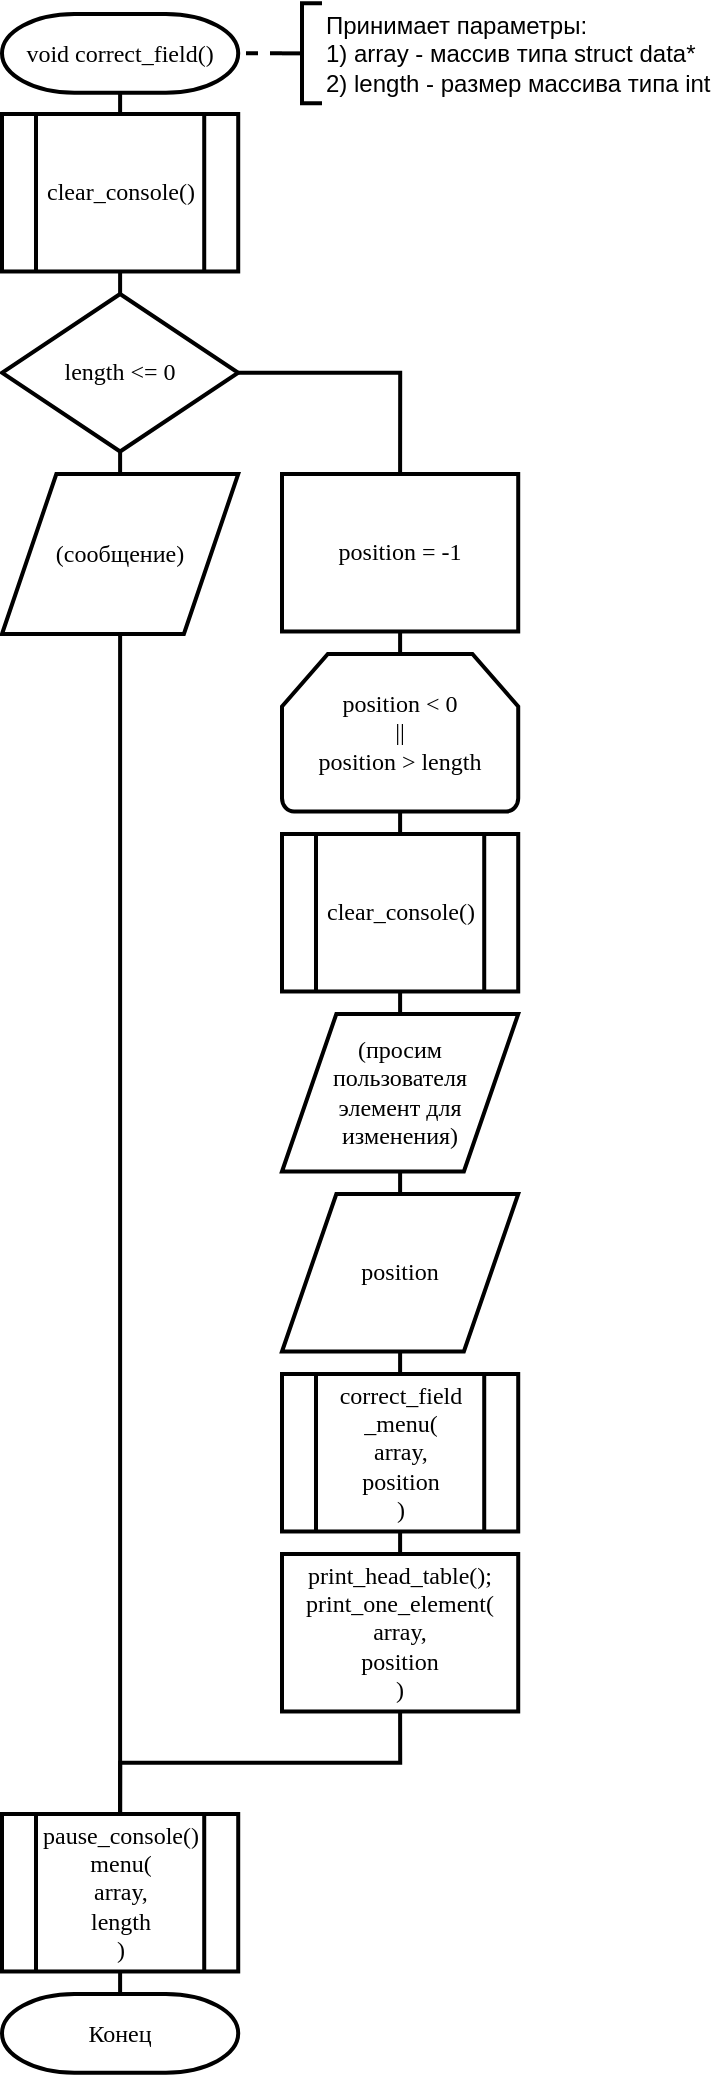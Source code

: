 <mxfile version="13.0.3" type="device" pages="2"><diagram id="H-KArMsiN_xHwjJ4Q60z" name="1"><mxGraphModel dx="868" dy="510" grid="1" gridSize="10" guides="1" tooltips="1" connect="1" arrows="1" fold="1" page="1" pageScale="1" pageWidth="827" pageHeight="1169" math="0" shadow="0"><root><mxCell id="0"/><mxCell id="1" parent="0"/><mxCell id="lV1u8PMtuxCSecofIwR9-24" style="edgeStyle=orthogonalEdgeStyle;rounded=0;orthogonalLoop=1;jettySize=auto;html=1;exitX=0.5;exitY=1;exitDx=0;exitDy=0;exitPerimeter=0;entryX=0.5;entryY=0;entryDx=0;entryDy=0;endArrow=none;endFill=0;strokeWidth=2;" edge="1" parent="1" source="lV1u8PMtuxCSecofIwR9-1" target="lV1u8PMtuxCSecofIwR9-2"><mxGeometry relative="1" as="geometry"/></mxCell><mxCell id="lV1u8PMtuxCSecofIwR9-1" value="void correct_field()" style="strokeWidth=2;html=1;shape=mxgraph.flowchart.terminator;whiteSpace=wrap;rounded=0;fontFamily=Times New Roman;" vertex="1" parent="1"><mxGeometry x="80" y="40" width="118.11" height="39.37" as="geometry"/></mxCell><mxCell id="lV1u8PMtuxCSecofIwR9-23" style="edgeStyle=orthogonalEdgeStyle;rounded=0;orthogonalLoop=1;jettySize=auto;html=1;exitX=0.5;exitY=1;exitDx=0;exitDy=0;entryX=0.5;entryY=0;entryDx=0;entryDy=0;entryPerimeter=0;endArrow=none;endFill=0;strokeWidth=2;" edge="1" parent="1" source="lV1u8PMtuxCSecofIwR9-2" target="lV1u8PMtuxCSecofIwR9-3"><mxGeometry relative="1" as="geometry"/></mxCell><mxCell id="lV1u8PMtuxCSecofIwR9-2" value="clear_console()" style="verticalLabelPosition=middle;verticalAlign=middle;html=1;shape=process;whiteSpace=wrap;rounded=0;size=0.14;arcSize=6;strokeWidth=2;fontFamily=Times New Roman;labelPosition=center;align=center;" vertex="1" parent="1"><mxGeometry x="80" y="90" width="118.11" height="78.74" as="geometry"/></mxCell><mxCell id="lV1u8PMtuxCSecofIwR9-21" style="edgeStyle=orthogonalEdgeStyle;rounded=0;orthogonalLoop=1;jettySize=auto;html=1;exitX=1;exitY=0.5;exitDx=0;exitDy=0;exitPerimeter=0;entryX=0.5;entryY=0;entryDx=0;entryDy=0;endArrow=none;endFill=0;strokeWidth=2;" edge="1" parent="1" source="lV1u8PMtuxCSecofIwR9-3" target="lV1u8PMtuxCSecofIwR9-5"><mxGeometry relative="1" as="geometry"/></mxCell><mxCell id="lV1u8PMtuxCSecofIwR9-22" style="edgeStyle=orthogonalEdgeStyle;rounded=0;orthogonalLoop=1;jettySize=auto;html=1;exitX=0.5;exitY=1;exitDx=0;exitDy=0;exitPerimeter=0;entryX=0.5;entryY=0;entryDx=0;entryDy=0;endArrow=none;endFill=0;strokeWidth=2;" edge="1" parent="1" source="lV1u8PMtuxCSecofIwR9-3" target="lV1u8PMtuxCSecofIwR9-4"><mxGeometry relative="1" as="geometry"/></mxCell><mxCell id="lV1u8PMtuxCSecofIwR9-3" value="length &amp;lt;= 0" style="strokeWidth=2;html=1;shape=mxgraph.flowchart.decision;whiteSpace=wrap;rounded=0;fontFamily=Times New Roman;" vertex="1" parent="1"><mxGeometry x="80" y="180" width="118.11" height="78.74" as="geometry"/></mxCell><mxCell id="lV1u8PMtuxCSecofIwR9-14" style="edgeStyle=orthogonalEdgeStyle;rounded=0;orthogonalLoop=1;jettySize=auto;html=1;exitX=0.5;exitY=1;exitDx=0;exitDy=0;entryX=0.5;entryY=0;entryDx=0;entryDy=0;endArrow=none;endFill=0;strokeWidth=2;" edge="1" parent="1" source="lV1u8PMtuxCSecofIwR9-4" target="lV1u8PMtuxCSecofIwR9-12"><mxGeometry relative="1" as="geometry"/></mxCell><mxCell id="lV1u8PMtuxCSecofIwR9-4" value="(сообщение)" style="shape=parallelogram;html=1;strokeWidth=2;perimeter=parallelogramPerimeter;whiteSpace=wrap;rounded=0;arcSize=12;size=0.23;fontFamily=Times New Roman;" vertex="1" parent="1"><mxGeometry x="80" y="270" width="118.11" height="80" as="geometry"/></mxCell><mxCell id="lV1u8PMtuxCSecofIwR9-20" style="edgeStyle=orthogonalEdgeStyle;rounded=0;orthogonalLoop=1;jettySize=auto;html=1;exitX=0.5;exitY=1;exitDx=0;exitDy=0;entryX=0.5;entryY=0;entryDx=0;entryDy=0;entryPerimeter=0;endArrow=none;endFill=0;strokeWidth=2;" edge="1" parent="1" source="lV1u8PMtuxCSecofIwR9-5" target="lV1u8PMtuxCSecofIwR9-6"><mxGeometry relative="1" as="geometry"/></mxCell><mxCell id="lV1u8PMtuxCSecofIwR9-5" value="position = -1" style="rounded=0;whiteSpace=wrap;html=1;absoluteArcSize=1;arcSize=14;strokeWidth=2;fontFamily=Times New Roman;" vertex="1" parent="1"><mxGeometry x="220" y="270" width="118.11" height="78.74" as="geometry"/></mxCell><mxCell id="lV1u8PMtuxCSecofIwR9-19" style="edgeStyle=orthogonalEdgeStyle;rounded=0;orthogonalLoop=1;jettySize=auto;html=1;exitX=0.5;exitY=1;exitDx=0;exitDy=0;exitPerimeter=0;entryX=0.5;entryY=0;entryDx=0;entryDy=0;endArrow=none;endFill=0;strokeWidth=2;" edge="1" parent="1" source="lV1u8PMtuxCSecofIwR9-6" target="lV1u8PMtuxCSecofIwR9-7"><mxGeometry relative="1" as="geometry"/></mxCell><mxCell id="lV1u8PMtuxCSecofIwR9-6" value="position &amp;lt; 0&lt;br&gt;||&lt;br&gt;position &amp;gt; length" style="strokeWidth=2;html=1;shape=mxgraph.flowchart.loop_limit;whiteSpace=wrap;rounded=0;fontFamily=Times New Roman;" vertex="1" parent="1"><mxGeometry x="220" y="360" width="118.11" height="78.74" as="geometry"/></mxCell><mxCell id="lV1u8PMtuxCSecofIwR9-18" style="edgeStyle=orthogonalEdgeStyle;rounded=0;orthogonalLoop=1;jettySize=auto;html=1;exitX=0.5;exitY=1;exitDx=0;exitDy=0;entryX=0.5;entryY=0;entryDx=0;entryDy=0;endArrow=none;endFill=0;strokeWidth=2;" edge="1" parent="1" source="lV1u8PMtuxCSecofIwR9-7" target="lV1u8PMtuxCSecofIwR9-8"><mxGeometry relative="1" as="geometry"/></mxCell><mxCell id="lV1u8PMtuxCSecofIwR9-7" value="clear_console()" style="verticalLabelPosition=middle;verticalAlign=middle;html=1;shape=process;whiteSpace=wrap;rounded=0;size=0.14;arcSize=6;strokeWidth=2;fontFamily=Times New Roman;labelPosition=center;align=center;" vertex="1" parent="1"><mxGeometry x="220" y="450" width="118.11" height="78.74" as="geometry"/></mxCell><mxCell id="lV1u8PMtuxCSecofIwR9-17" style="edgeStyle=orthogonalEdgeStyle;rounded=0;orthogonalLoop=1;jettySize=auto;html=1;exitX=0.5;exitY=1;exitDx=0;exitDy=0;entryX=0.5;entryY=0;entryDx=0;entryDy=0;endArrow=none;endFill=0;strokeWidth=2;" edge="1" parent="1" source="lV1u8PMtuxCSecofIwR9-8" target="lV1u8PMtuxCSecofIwR9-9"><mxGeometry relative="1" as="geometry"/></mxCell><mxCell id="lV1u8PMtuxCSecofIwR9-8" value="(просим&lt;br&gt;пользователя&lt;br&gt;элемент для изменения)" style="shape=parallelogram;html=1;strokeWidth=2;perimeter=parallelogramPerimeter;whiteSpace=wrap;rounded=0;arcSize=12;size=0.23;fontFamily=Times New Roman;" vertex="1" parent="1"><mxGeometry x="220" y="540" width="118.11" height="78.74" as="geometry"/></mxCell><mxCell id="lV1u8PMtuxCSecofIwR9-16" style="edgeStyle=orthogonalEdgeStyle;rounded=0;orthogonalLoop=1;jettySize=auto;html=1;exitX=0.5;exitY=1;exitDx=0;exitDy=0;entryX=0.5;entryY=0;entryDx=0;entryDy=0;endArrow=none;endFill=0;strokeWidth=2;" edge="1" parent="1" source="lV1u8PMtuxCSecofIwR9-9" target="lV1u8PMtuxCSecofIwR9-10"><mxGeometry relative="1" as="geometry"/></mxCell><mxCell id="lV1u8PMtuxCSecofIwR9-9" value="position" style="shape=parallelogram;html=1;strokeWidth=2;perimeter=parallelogramPerimeter;whiteSpace=wrap;rounded=0;arcSize=12;size=0.23;fontFamily=Times New Roman;" vertex="1" parent="1"><mxGeometry x="220" y="630" width="118.11" height="78.74" as="geometry"/></mxCell><mxCell id="lV1u8PMtuxCSecofIwR9-15" style="edgeStyle=orthogonalEdgeStyle;rounded=0;orthogonalLoop=1;jettySize=auto;html=1;exitX=0.5;exitY=1;exitDx=0;exitDy=0;entryX=0.5;entryY=0;entryDx=0;entryDy=0;endArrow=none;endFill=0;strokeWidth=2;" edge="1" parent="1" source="lV1u8PMtuxCSecofIwR9-10" target="lV1u8PMtuxCSecofIwR9-11"><mxGeometry relative="1" as="geometry"/></mxCell><mxCell id="lV1u8PMtuxCSecofIwR9-10" value="correct_field&lt;br&gt;_menu(&lt;br&gt;array,&lt;br&gt;position&lt;br&gt;)" style="verticalLabelPosition=middle;verticalAlign=middle;html=1;shape=process;whiteSpace=wrap;rounded=0;size=0.14;arcSize=6;strokeWidth=2;fontFamily=Times New Roman;labelPosition=center;align=center;" vertex="1" parent="1"><mxGeometry x="220" y="720" width="118.11" height="78.74" as="geometry"/></mxCell><mxCell id="lV1u8PMtuxCSecofIwR9-13" style="edgeStyle=orthogonalEdgeStyle;rounded=0;orthogonalLoop=1;jettySize=auto;html=1;exitX=0.5;exitY=1;exitDx=0;exitDy=0;entryX=0.5;entryY=0;entryDx=0;entryDy=0;endArrow=none;endFill=0;strokeWidth=2;" edge="1" parent="1" source="lV1u8PMtuxCSecofIwR9-11" target="lV1u8PMtuxCSecofIwR9-12"><mxGeometry relative="1" as="geometry"/></mxCell><mxCell id="lV1u8PMtuxCSecofIwR9-11" value="&lt;div&gt;print_head_table();&lt;/div&gt;&lt;div&gt;&lt;span&gt;print_one_element(&lt;/span&gt;&lt;/div&gt;&lt;div&gt;array,&lt;/div&gt;&lt;div&gt;position&lt;/div&gt;&lt;div&gt;)&lt;/div&gt;" style="rounded=0;whiteSpace=wrap;html=1;absoluteArcSize=1;arcSize=14;strokeWidth=2;fontFamily=Times New Roman;" vertex="1" parent="1"><mxGeometry x="220" y="810" width="118.11" height="78.74" as="geometry"/></mxCell><mxCell id="lV1u8PMtuxCSecofIwR9-26" style="edgeStyle=orthogonalEdgeStyle;rounded=0;orthogonalLoop=1;jettySize=auto;html=1;exitX=0.5;exitY=1;exitDx=0;exitDy=0;entryX=0.5;entryY=0;entryDx=0;entryDy=0;entryPerimeter=0;endArrow=none;endFill=0;strokeWidth=2;" edge="1" parent="1" source="lV1u8PMtuxCSecofIwR9-12" target="lV1u8PMtuxCSecofIwR9-25"><mxGeometry relative="1" as="geometry"/></mxCell><mxCell id="lV1u8PMtuxCSecofIwR9-12" value="pause_console()&lt;br&gt;menu(&lt;br&gt;array,&lt;br&gt;length&lt;br&gt;)" style="verticalLabelPosition=middle;verticalAlign=middle;html=1;shape=process;whiteSpace=wrap;rounded=0;size=0.14;arcSize=6;strokeWidth=2;fontFamily=Times New Roman;labelPosition=center;align=center;" vertex="1" parent="1"><mxGeometry x="80" y="940" width="118.11" height="78.74" as="geometry"/></mxCell><mxCell id="lV1u8PMtuxCSecofIwR9-25" value="Конец" style="strokeWidth=2;html=1;shape=mxgraph.flowchart.terminator;whiteSpace=wrap;rounded=0;fontFamily=Times New Roman;" vertex="1" parent="1"><mxGeometry x="80" y="1030" width="118.11" height="39.37" as="geometry"/></mxCell><mxCell id="lV1u8PMtuxCSecofIwR9-28" style="edgeStyle=orthogonalEdgeStyle;rounded=0;orthogonalLoop=1;jettySize=auto;html=1;exitX=0;exitY=0.5;exitDx=0;exitDy=0;exitPerimeter=0;entryX=1;entryY=0.5;entryDx=0;entryDy=0;entryPerimeter=0;endArrow=none;endFill=0;strokeWidth=2;dashed=1;" edge="1" parent="1" source="lV1u8PMtuxCSecofIwR9-27" target="lV1u8PMtuxCSecofIwR9-1"><mxGeometry relative="1" as="geometry"/></mxCell><mxCell id="lV1u8PMtuxCSecofIwR9-27" value="Принимает параметры:&lt;br&gt;1) array - массив типа struct data*&lt;br&gt;2) length - размер массива типа int" style="strokeWidth=2;html=1;shape=mxgraph.flowchart.annotation_2;align=left;labelPosition=right;pointerEvents=1;" vertex="1" parent="1"><mxGeometry x="220" y="34.68" width="20" height="50" as="geometry"/></mxCell></root></mxGraphModel></diagram><diagram id="T-V7COeIooJq8Qp7-O0M" name="2"><mxGraphModel dx="1021" dy="600" grid="1" gridSize="10" guides="1" tooltips="1" connect="1" arrows="1" fold="1" page="1" pageScale="1" pageWidth="827" pageHeight="1169" math="0" shadow="0"><root><mxCell id="Nj3lVOqlm90b8eJjuTCS-0"/><mxCell id="Nj3lVOqlm90b8eJjuTCS-1" parent="Nj3lVOqlm90b8eJjuTCS-0"/><mxCell id="GyRwfBnd9r1pq013O8rS-42" style="edgeStyle=orthogonalEdgeStyle;rounded=0;orthogonalLoop=1;jettySize=auto;html=1;exitX=0.5;exitY=1;exitDx=0;exitDy=0;exitPerimeter=0;entryX=0.5;entryY=0;entryDx=0;entryDy=0;endArrow=none;endFill=0;strokeWidth=2;fontFamily=Times New Roman;" edge="1" parent="Nj3lVOqlm90b8eJjuTCS-1" source="GyRwfBnd9r1pq013O8rS-0" target="GyRwfBnd9r1pq013O8rS-1"><mxGeometry relative="1" as="geometry"/></mxCell><mxCell id="GyRwfBnd9r1pq013O8rS-0" value="void correct_field&lt;br&gt;_menu()" style="strokeWidth=2;html=1;shape=mxgraph.flowchart.terminator;whiteSpace=wrap;rounded=0;fontFamily=Times New Roman;" vertex="1" parent="Nj3lVOqlm90b8eJjuTCS-1"><mxGeometry x="40" y="40" width="118.11" height="39.37" as="geometry"/></mxCell><mxCell id="GyRwfBnd9r1pq013O8rS-41" style="edgeStyle=orthogonalEdgeStyle;rounded=0;orthogonalLoop=1;jettySize=auto;html=1;exitX=0.5;exitY=1;exitDx=0;exitDy=0;entryX=0.5;entryY=0;entryDx=0;entryDy=0;endArrow=none;endFill=0;strokeWidth=2;fontFamily=Times New Roman;" edge="1" parent="Nj3lVOqlm90b8eJjuTCS-1" source="GyRwfBnd9r1pq013O8rS-1" target="GyRwfBnd9r1pq013O8rS-2"><mxGeometry relative="1" as="geometry"/></mxCell><mxCell id="GyRwfBnd9r1pq013O8rS-1" value="clear_console()" style="shape=parallelogram;html=1;strokeWidth=2;perimeter=parallelogramPerimeter;whiteSpace=wrap;rounded=0;arcSize=12;size=0.23;fontFamily=Times New Roman;" vertex="1" parent="Nj3lVOqlm90b8eJjuTCS-1"><mxGeometry x="40" y="90" width="118.11" height="78.74" as="geometry"/></mxCell><mxCell id="GyRwfBnd9r1pq013O8rS-40" style="edgeStyle=orthogonalEdgeStyle;rounded=0;orthogonalLoop=1;jettySize=auto;html=1;exitX=0.5;exitY=1;exitDx=0;exitDy=0;entryX=0.5;entryY=0;entryDx=0;entryDy=0;endArrow=none;endFill=0;strokeWidth=2;fontFamily=Times New Roman;" edge="1" parent="Nj3lVOqlm90b8eJjuTCS-1" source="GyRwfBnd9r1pq013O8rS-2" target="GyRwfBnd9r1pq013O8rS-3"><mxGeometry relative="1" as="geometry"/></mxCell><mxCell id="GyRwfBnd9r1pq013O8rS-2" value="&lt;div&gt;&amp;nbsp;print_head_table()&lt;/div&gt;&lt;div&gt;&lt;span&gt;print_one_element(&lt;/span&gt;&lt;/div&gt;&lt;div&gt;&lt;span&gt;array,&lt;/span&gt;&lt;/div&gt;&lt;div&gt;&lt;span&gt;position&lt;/span&gt;&lt;/div&gt;&lt;div&gt;&lt;span&gt;)&lt;/span&gt;&lt;/div&gt;" style="rounded=0;whiteSpace=wrap;html=1;absoluteArcSize=1;arcSize=14;strokeWidth=2;fontFamily=Times New Roman;" vertex="1" parent="Nj3lVOqlm90b8eJjuTCS-1"><mxGeometry x="40" y="180" width="118.11" height="78.74" as="geometry"/></mxCell><mxCell id="GyRwfBnd9r1pq013O8rS-39" style="edgeStyle=orthogonalEdgeStyle;rounded=0;orthogonalLoop=1;jettySize=auto;html=1;exitX=0.5;exitY=1;exitDx=0;exitDy=0;entryX=0.5;entryY=0;entryDx=0;entryDy=0;entryPerimeter=0;endArrow=none;endFill=0;strokeWidth=2;fontFamily=Times New Roman;" edge="1" parent="Nj3lVOqlm90b8eJjuTCS-1" source="GyRwfBnd9r1pq013O8rS-3" target="GyRwfBnd9r1pq013O8rS-4"><mxGeometry relative="1" as="geometry"/></mxCell><mxCell id="GyRwfBnd9r1pq013O8rS-3" value="(Вывод меню)" style="shape=parallelogram;html=1;strokeWidth=2;perimeter=parallelogramPerimeter;whiteSpace=wrap;rounded=0;arcSize=12;size=0.23;fontFamily=Times New Roman;" vertex="1" parent="Nj3lVOqlm90b8eJjuTCS-1"><mxGeometry x="40" y="270" width="118.11" height="78.74" as="geometry"/></mxCell><mxCell id="GyRwfBnd9r1pq013O8rS-13" style="edgeStyle=orthogonalEdgeStyle;rounded=0;orthogonalLoop=1;jettySize=auto;html=1;exitX=1;exitY=0.5;exitDx=0;exitDy=0;exitPerimeter=0;entryX=0;entryY=0.5;entryDx=0;entryDy=0;endArrow=none;endFill=0;strokeWidth=2;fontFamily=Times New Roman;" edge="1" parent="Nj3lVOqlm90b8eJjuTCS-1" source="GyRwfBnd9r1pq013O8rS-4" target="GyRwfBnd9r1pq013O8rS-5"><mxGeometry relative="1" as="geometry"><Array as="points"><mxPoint x="180" y="399"/><mxPoint x="180" y="478"/></Array></mxGeometry></mxCell><mxCell id="GyRwfBnd9r1pq013O8rS-14" style="edgeStyle=orthogonalEdgeStyle;rounded=0;orthogonalLoop=1;jettySize=auto;html=1;exitX=1;exitY=0.5;exitDx=0;exitDy=0;exitPerimeter=0;entryX=0.013;entryY=0.631;entryDx=0;entryDy=0;entryPerimeter=0;endArrow=none;endFill=0;strokeWidth=2;fontFamily=Times New Roman;" edge="1" parent="Nj3lVOqlm90b8eJjuTCS-1" source="GyRwfBnd9r1pq013O8rS-4" target="GyRwfBnd9r1pq013O8rS-6"><mxGeometry relative="1" as="geometry"><Array as="points"><mxPoint x="180" y="399"/><mxPoint x="180" y="569"/><mxPoint x="242" y="569"/></Array></mxGeometry></mxCell><mxCell id="GyRwfBnd9r1pq013O8rS-15" style="edgeStyle=orthogonalEdgeStyle;rounded=0;orthogonalLoop=1;jettySize=auto;html=1;exitX=1;exitY=0.5;exitDx=0;exitDy=0;exitPerimeter=0;entryX=0;entryY=0.5;entryDx=0;entryDy=0;endArrow=none;endFill=0;strokeWidth=2;fontFamily=Times New Roman;" edge="1" parent="Nj3lVOqlm90b8eJjuTCS-1" source="GyRwfBnd9r1pq013O8rS-4" target="GyRwfBnd9r1pq013O8rS-7"><mxGeometry relative="1" as="geometry"><Array as="points"><mxPoint x="180" y="399"/><mxPoint x="180" y="659"/></Array></mxGeometry></mxCell><mxCell id="GyRwfBnd9r1pq013O8rS-16" style="edgeStyle=orthogonalEdgeStyle;rounded=0;orthogonalLoop=1;jettySize=auto;html=1;exitX=1;exitY=0.5;exitDx=0;exitDy=0;exitPerimeter=0;entryX=0;entryY=0.5;entryDx=0;entryDy=0;endArrow=none;endFill=0;strokeWidth=2;fontFamily=Times New Roman;" edge="1" parent="Nj3lVOqlm90b8eJjuTCS-1" source="GyRwfBnd9r1pq013O8rS-4" target="GyRwfBnd9r1pq013O8rS-8"><mxGeometry relative="1" as="geometry"><Array as="points"><mxPoint x="180" y="399"/><mxPoint x="180" y="749"/></Array></mxGeometry></mxCell><mxCell id="GyRwfBnd9r1pq013O8rS-17" style="edgeStyle=orthogonalEdgeStyle;rounded=0;orthogonalLoop=1;jettySize=auto;html=1;exitX=1;exitY=0.5;exitDx=0;exitDy=0;exitPerimeter=0;entryX=0;entryY=0.5;entryDx=0;entryDy=0;endArrow=none;endFill=0;strokeWidth=2;fontFamily=Times New Roman;" edge="1" parent="Nj3lVOqlm90b8eJjuTCS-1" source="GyRwfBnd9r1pq013O8rS-4" target="GyRwfBnd9r1pq013O8rS-9"><mxGeometry relative="1" as="geometry"><Array as="points"><mxPoint x="180" y="399"/><mxPoint x="180" y="839"/></Array></mxGeometry></mxCell><mxCell id="GyRwfBnd9r1pq013O8rS-18" style="edgeStyle=orthogonalEdgeStyle;rounded=0;orthogonalLoop=1;jettySize=auto;html=1;exitX=1;exitY=0.5;exitDx=0;exitDy=0;exitPerimeter=0;entryX=0;entryY=0.5;entryDx=0;entryDy=0;endArrow=none;endFill=0;strokeWidth=2;fontFamily=Times New Roman;" edge="1" parent="Nj3lVOqlm90b8eJjuTCS-1" source="GyRwfBnd9r1pq013O8rS-4" target="GyRwfBnd9r1pq013O8rS-10"><mxGeometry relative="1" as="geometry"><Array as="points"><mxPoint x="180" y="399"/><mxPoint x="180" y="929"/></Array></mxGeometry></mxCell><mxCell id="GyRwfBnd9r1pq013O8rS-32" style="edgeStyle=orthogonalEdgeStyle;rounded=0;orthogonalLoop=1;jettySize=auto;html=1;exitX=1;exitY=0.5;exitDx=0;exitDy=0;exitPerimeter=0;entryX=0.5;entryY=0;entryDx=0;entryDy=0;entryPerimeter=0;endArrow=none;endFill=0;strokeWidth=2;fontFamily=Times New Roman;" edge="1" parent="Nj3lVOqlm90b8eJjuTCS-1" source="GyRwfBnd9r1pq013O8rS-4" target="GyRwfBnd9r1pq013O8rS-11"><mxGeometry relative="1" as="geometry"><Array as="points"><mxPoint x="420" y="399"/><mxPoint x="420" y="1000"/><mxPoint x="99" y="1000"/></Array></mxGeometry></mxCell><mxCell id="GyRwfBnd9r1pq013O8rS-4" value="getch()" style="strokeWidth=2;html=1;shape=mxgraph.flowchart.decision;whiteSpace=wrap;rounded=0;fontFamily=Times New Roman;" vertex="1" parent="Nj3lVOqlm90b8eJjuTCS-1"><mxGeometry x="40" y="360" width="118.11" height="78.74" as="geometry"/></mxCell><mxCell id="GyRwfBnd9r1pq013O8rS-30" style="edgeStyle=orthogonalEdgeStyle;rounded=0;orthogonalLoop=1;jettySize=auto;html=1;exitX=1;exitY=0.5;exitDx=0;exitDy=0;entryX=0.5;entryY=0;entryDx=0;entryDy=0;entryPerimeter=0;endArrow=none;endFill=0;strokeWidth=2;fontFamily=Times New Roman;" edge="1" parent="Nj3lVOqlm90b8eJjuTCS-1" source="GyRwfBnd9r1pq013O8rS-5" target="GyRwfBnd9r1pq013O8rS-11"><mxGeometry relative="1" as="geometry"><Array as="points"><mxPoint x="420" y="478"/><mxPoint x="420" y="1000"/><mxPoint x="99" y="1000"/></Array></mxGeometry></mxCell><mxCell id="GyRwfBnd9r1pq013O8rS-5" value="correct_name(&lt;br&gt;array,&lt;br&gt;position&lt;br&gt;)" style="rounded=0;whiteSpace=wrap;html=1;absoluteArcSize=1;arcSize=14;strokeWidth=2;fontFamily=Times New Roman;" vertex="1" parent="Nj3lVOqlm90b8eJjuTCS-1"><mxGeometry x="240" y="439" width="118.11" height="78.74" as="geometry"/></mxCell><mxCell id="GyRwfBnd9r1pq013O8rS-29" style="edgeStyle=orthogonalEdgeStyle;rounded=0;orthogonalLoop=1;jettySize=auto;html=1;exitX=1;exitY=0.5;exitDx=0;exitDy=0;entryX=0.5;entryY=0;entryDx=0;entryDy=0;entryPerimeter=0;endArrow=none;endFill=0;strokeWidth=2;fontFamily=Times New Roman;" edge="1" parent="Nj3lVOqlm90b8eJjuTCS-1" source="GyRwfBnd9r1pq013O8rS-6" target="GyRwfBnd9r1pq013O8rS-11"><mxGeometry relative="1" as="geometry"><Array as="points"><mxPoint x="420" y="569"/><mxPoint x="420" y="1000"/><mxPoint x="99" y="1000"/></Array></mxGeometry></mxCell><mxCell id="GyRwfBnd9r1pq013O8rS-6" value="correct_length(&lt;br&gt;array,&lt;br&gt;position&lt;br&gt;)" style="rounded=0;whiteSpace=wrap;html=1;absoluteArcSize=1;arcSize=14;strokeWidth=2;fontFamily=Times New Roman;" vertex="1" parent="Nj3lVOqlm90b8eJjuTCS-1"><mxGeometry x="240" y="530" width="118.11" height="78.74" as="geometry"/></mxCell><mxCell id="GyRwfBnd9r1pq013O8rS-28" style="edgeStyle=orthogonalEdgeStyle;rounded=0;orthogonalLoop=1;jettySize=auto;html=1;exitX=1;exitY=0.5;exitDx=0;exitDy=0;entryX=0.5;entryY=0;entryDx=0;entryDy=0;entryPerimeter=0;endArrow=none;endFill=0;strokeWidth=2;fontFamily=Times New Roman;" edge="1" parent="Nj3lVOqlm90b8eJjuTCS-1" source="GyRwfBnd9r1pq013O8rS-7" target="GyRwfBnd9r1pq013O8rS-11"><mxGeometry relative="1" as="geometry"><Array as="points"><mxPoint x="420" y="659"/><mxPoint x="420" y="1000"/><mxPoint x="99" y="1000"/></Array></mxGeometry></mxCell><mxCell id="GyRwfBnd9r1pq013O8rS-7" value="correct_area(&lt;br&gt;array,&lt;br&gt;position&lt;br&gt;)" style="rounded=0;whiteSpace=wrap;html=1;absoluteArcSize=1;arcSize=14;strokeWidth=2;fontFamily=Times New Roman;" vertex="1" parent="Nj3lVOqlm90b8eJjuTCS-1"><mxGeometry x="240" y="620" width="118.11" height="78.74" as="geometry"/></mxCell><mxCell id="GyRwfBnd9r1pq013O8rS-27" style="edgeStyle=orthogonalEdgeStyle;rounded=0;orthogonalLoop=1;jettySize=auto;html=1;exitX=1;exitY=0.5;exitDx=0;exitDy=0;entryX=0.5;entryY=0;entryDx=0;entryDy=0;entryPerimeter=0;endArrow=none;endFill=0;strokeWidth=2;fontFamily=Times New Roman;" edge="1" parent="Nj3lVOqlm90b8eJjuTCS-1" source="GyRwfBnd9r1pq013O8rS-8" target="GyRwfBnd9r1pq013O8rS-11"><mxGeometry relative="1" as="geometry"><Array as="points"><mxPoint x="420" y="749"/><mxPoint x="420" y="1000"/><mxPoint x="99" y="1000"/></Array></mxGeometry></mxCell><mxCell id="GyRwfBnd9r1pq013O8rS-8" value="correct_number&lt;br&gt;_of_ports(&lt;br&gt;array,&lt;br&gt;position&lt;br&gt;)" style="rounded=0;whiteSpace=wrap;html=1;absoluteArcSize=1;arcSize=14;strokeWidth=2;fontFamily=Times New Roman;" vertex="1" parent="Nj3lVOqlm90b8eJjuTCS-1"><mxGeometry x="240" y="710" width="118.11" height="78.74" as="geometry"/></mxCell><mxCell id="GyRwfBnd9r1pq013O8rS-26" style="edgeStyle=orthogonalEdgeStyle;rounded=0;orthogonalLoop=1;jettySize=auto;html=1;exitX=1;exitY=0.5;exitDx=0;exitDy=0;entryX=0.5;entryY=0;entryDx=0;entryDy=0;entryPerimeter=0;endArrow=none;endFill=0;strokeWidth=2;fontFamily=Times New Roman;" edge="1" parent="Nj3lVOqlm90b8eJjuTCS-1" source="GyRwfBnd9r1pq013O8rS-9" target="GyRwfBnd9r1pq013O8rS-11"><mxGeometry relative="1" as="geometry"><Array as="points"><mxPoint x="420" y="839"/><mxPoint x="420" y="1000"/><mxPoint x="99" y="1000"/></Array></mxGeometry></mxCell><mxCell id="GyRwfBnd9r1pq013O8rS-9" value="correct_type(&lt;br&gt;array,&lt;br&gt;position&lt;br&gt;)" style="rounded=0;whiteSpace=wrap;html=1;absoluteArcSize=1;arcSize=14;strokeWidth=2;fontFamily=Times New Roman;" vertex="1" parent="Nj3lVOqlm90b8eJjuTCS-1"><mxGeometry x="240" y="800" width="118.11" height="78.74" as="geometry"/></mxCell><mxCell id="GyRwfBnd9r1pq013O8rS-12" style="edgeStyle=orthogonalEdgeStyle;rounded=0;orthogonalLoop=1;jettySize=auto;html=1;exitX=1;exitY=0.5;exitDx=0;exitDy=0;entryX=0.5;entryY=0;entryDx=0;entryDy=0;entryPerimeter=0;endArrow=none;endFill=0;strokeWidth=2;fontFamily=Times New Roman;" edge="1" parent="Nj3lVOqlm90b8eJjuTCS-1" source="GyRwfBnd9r1pq013O8rS-10" target="GyRwfBnd9r1pq013O8rS-11"><mxGeometry relative="1" as="geometry"><Array as="points"><mxPoint x="420" y="929"/><mxPoint x="420" y="999"/><mxPoint x="99" y="999"/></Array></mxGeometry></mxCell><mxCell id="GyRwfBnd9r1pq013O8rS-10" value="correct_field_menu(&lt;br&gt;array,&lt;br&gt;position&lt;br&gt;)" style="rounded=0;whiteSpace=wrap;html=1;absoluteArcSize=1;arcSize=14;strokeWidth=2;fontFamily=Times New Roman;" vertex="1" parent="Nj3lVOqlm90b8eJjuTCS-1"><mxGeometry x="240" y="890" width="118.11" height="78.74" as="geometry"/></mxCell><mxCell id="GyRwfBnd9r1pq013O8rS-11" value="Конец" style="strokeWidth=2;html=1;shape=mxgraph.flowchart.terminator;whiteSpace=wrap;rounded=0;fontFamily=Times New Roman;" vertex="1" parent="Nj3lVOqlm90b8eJjuTCS-1"><mxGeometry x="40" y="1030" width="118.11" height="39.37" as="geometry"/></mxCell><mxCell id="GyRwfBnd9r1pq013O8rS-19" value="case '0'" style="text;html=1;align=center;verticalAlign=middle;resizable=0;points=[];autosize=1;fontFamily=Times New Roman;" vertex="1" parent="Nj3lVOqlm90b8eJjuTCS-1"><mxGeometry x="180" y="460" width="50" height="20" as="geometry"/></mxCell><mxCell id="GyRwfBnd9r1pq013O8rS-20" value="case '1'" style="text;html=1;align=center;verticalAlign=middle;resizable=0;points=[];autosize=1;fontFamily=Times New Roman;" vertex="1" parent="Nj3lVOqlm90b8eJjuTCS-1"><mxGeometry x="180" y="550" width="50" height="20" as="geometry"/></mxCell><mxCell id="GyRwfBnd9r1pq013O8rS-21" value="case '2'" style="text;html=1;align=center;verticalAlign=middle;resizable=0;points=[];autosize=1;fontFamily=Times New Roman;" vertex="1" parent="Nj3lVOqlm90b8eJjuTCS-1"><mxGeometry x="180" y="640" width="50" height="20" as="geometry"/></mxCell><mxCell id="GyRwfBnd9r1pq013O8rS-22" value="case '3'" style="text;html=1;align=center;verticalAlign=middle;resizable=0;points=[];autosize=1;fontFamily=Times New Roman;" vertex="1" parent="Nj3lVOqlm90b8eJjuTCS-1"><mxGeometry x="180" y="730" width="50" height="20" as="geometry"/></mxCell><mxCell id="GyRwfBnd9r1pq013O8rS-23" value="case '4'" style="text;html=1;align=center;verticalAlign=middle;resizable=0;points=[];autosize=1;fontFamily=Times New Roman;" vertex="1" parent="Nj3lVOqlm90b8eJjuTCS-1"><mxGeometry x="180" y="820" width="50" height="20" as="geometry"/></mxCell><mxCell id="GyRwfBnd9r1pq013O8rS-25" value="default" style="text;html=1;align=center;verticalAlign=middle;resizable=0;points=[];autosize=1;fontFamily=Times New Roman;" vertex="1" parent="Nj3lVOqlm90b8eJjuTCS-1"><mxGeometry x="180" y="910" width="50" height="20" as="geometry"/></mxCell><mxCell id="GyRwfBnd9r1pq013O8rS-33" value="break" style="text;html=1;align=center;verticalAlign=middle;resizable=0;points=[];autosize=1;fontFamily=Times New Roman;" vertex="1" parent="Nj3lVOqlm90b8eJjuTCS-1"><mxGeometry x="358.11" y="460" width="40" height="20" as="geometry"/></mxCell><mxCell id="GyRwfBnd9r1pq013O8rS-34" value="break" style="text;html=1;align=center;verticalAlign=middle;resizable=0;points=[];autosize=1;fontFamily=Times New Roman;" vertex="1" parent="Nj3lVOqlm90b8eJjuTCS-1"><mxGeometry x="358.11" y="380" width="40" height="20" as="geometry"/></mxCell><mxCell id="GyRwfBnd9r1pq013O8rS-35" value="break" style="text;html=1;align=center;verticalAlign=middle;resizable=0;points=[];autosize=1;fontFamily=Times New Roman;" vertex="1" parent="Nj3lVOqlm90b8eJjuTCS-1"><mxGeometry x="358.11" y="550" width="40" height="20" as="geometry"/></mxCell><mxCell id="GyRwfBnd9r1pq013O8rS-36" value="break" style="text;html=1;align=center;verticalAlign=middle;resizable=0;points=[];autosize=1;fontFamily=Times New Roman;" vertex="1" parent="Nj3lVOqlm90b8eJjuTCS-1"><mxGeometry x="358.11" y="640" width="40" height="20" as="geometry"/></mxCell><mxCell id="GyRwfBnd9r1pq013O8rS-37" value="break" style="text;html=1;align=center;verticalAlign=middle;resizable=0;points=[];autosize=1;fontFamily=Times New Roman;" vertex="1" parent="Nj3lVOqlm90b8eJjuTCS-1"><mxGeometry x="358.11" y="730" width="40" height="20" as="geometry"/></mxCell><mxCell id="GyRwfBnd9r1pq013O8rS-38" value="break" style="text;html=1;align=center;verticalAlign=middle;resizable=0;points=[];autosize=1;fontFamily=Times New Roman;" vertex="1" parent="Nj3lVOqlm90b8eJjuTCS-1"><mxGeometry x="358.11" y="820" width="40" height="20" as="geometry"/></mxCell></root></mxGraphModel></diagram></mxfile>